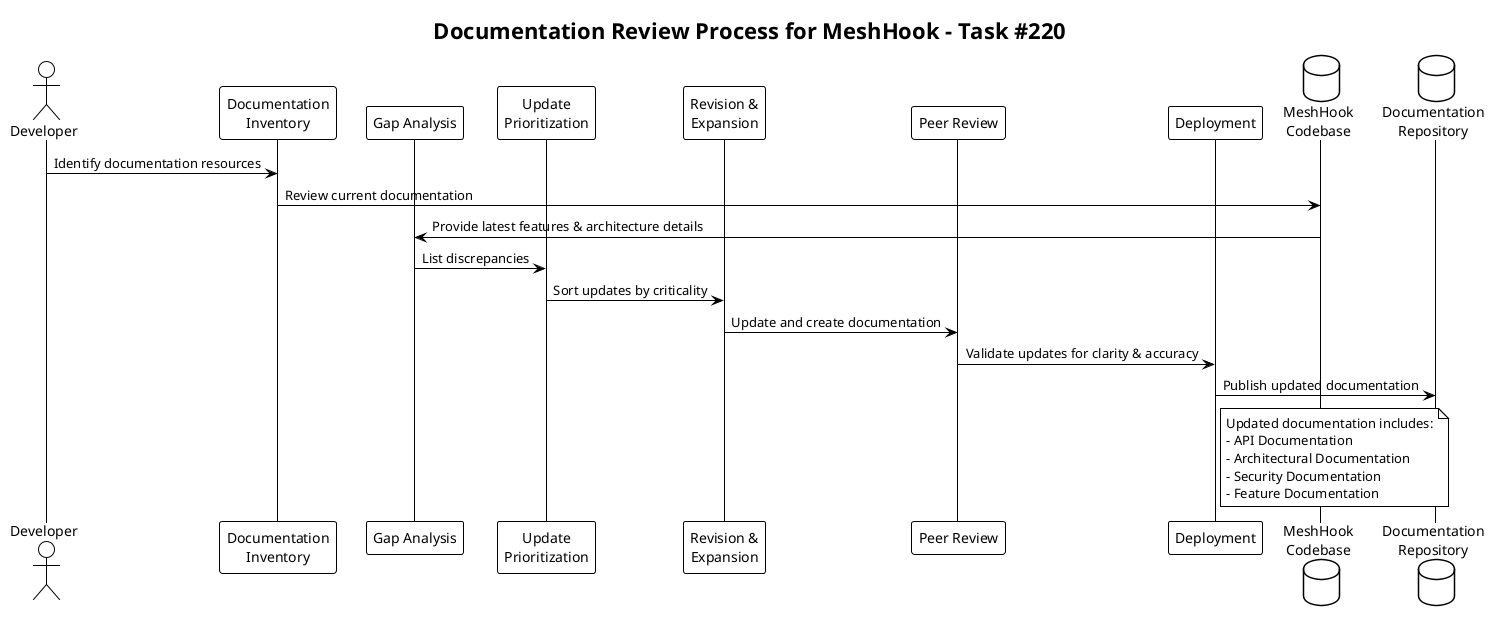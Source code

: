 @startuml
!theme plain

title Documentation Review Process for MeshHook - Task #220

actor Developer
participant "Documentation\nInventory" as Inventory
participant "Gap Analysis" as GapAnalysis
participant "Update\nPrioritization" as Prioritization
participant "Revision &\nExpansion" as Revision
participant "Peer Review" as Review
participant "Deployment" as Deployment
database "MeshHook\nCodebase" as Codebase
database "Documentation\nRepository" as DocRepo

Developer -> Inventory : Identify documentation resources
Inventory -> Codebase : Review current documentation
Codebase -> GapAnalysis : Provide latest features & architecture details
GapAnalysis -> Prioritization : List discrepancies
Prioritization -> Revision : Sort updates by criticality
Revision -> Review : Update and create documentation
Review -> Deployment : Validate updates for clarity & accuracy
Deployment -> DocRepo : Publish updated documentation

note right of Deployment
  Updated documentation includes:
  - API Documentation
  - Architectural Documentation
  - Security Documentation
  - Feature Documentation
end note

@enduml